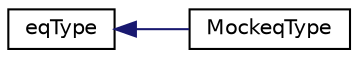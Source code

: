 digraph "Graphical Class Hierarchy"
{
 // LATEX_PDF_SIZE
  edge [fontname="Helvetica",fontsize="10",labelfontname="Helvetica",labelfontsize="10"];
  node [fontname="Helvetica",fontsize="10",shape=record];
  rankdir="LR";
  Node0 [label="eqType",height=0.2,width=0.4,color="black", fillcolor="white", style="filled",URL="$classeq_type.html",tooltip="Equation type."];
  Node0 -> Node1 [dir="back",color="midnightblue",fontsize="10",style="solid",fontname="Helvetica"];
  Node1 [label="MockeqType",height=0.2,width=0.4,color="black", fillcolor="white", style="filled",URL="$class_mockeq_type.html",tooltip=" "];
}
